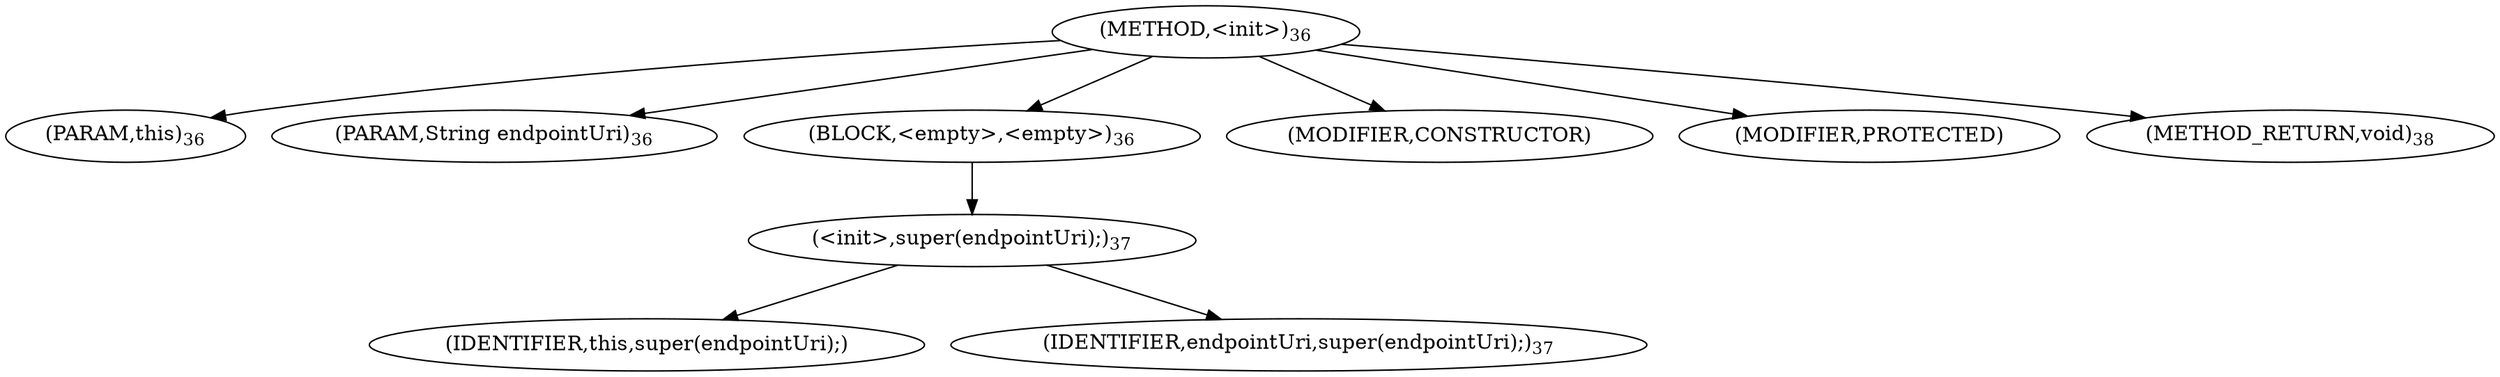 digraph "&lt;init&gt;" {  
"23" [label = <(METHOD,&lt;init&gt;)<SUB>36</SUB>> ]
"4" [label = <(PARAM,this)<SUB>36</SUB>> ]
"24" [label = <(PARAM,String endpointUri)<SUB>36</SUB>> ]
"25" [label = <(BLOCK,&lt;empty&gt;,&lt;empty&gt;)<SUB>36</SUB>> ]
"26" [label = <(&lt;init&gt;,super(endpointUri);)<SUB>37</SUB>> ]
"3" [label = <(IDENTIFIER,this,super(endpointUri);)> ]
"27" [label = <(IDENTIFIER,endpointUri,super(endpointUri);)<SUB>37</SUB>> ]
"28" [label = <(MODIFIER,CONSTRUCTOR)> ]
"29" [label = <(MODIFIER,PROTECTED)> ]
"30" [label = <(METHOD_RETURN,void)<SUB>38</SUB>> ]
  "23" -> "4" 
  "23" -> "24" 
  "23" -> "25" 
  "23" -> "28" 
  "23" -> "29" 
  "23" -> "30" 
  "25" -> "26" 
  "26" -> "3" 
  "26" -> "27" 
}
